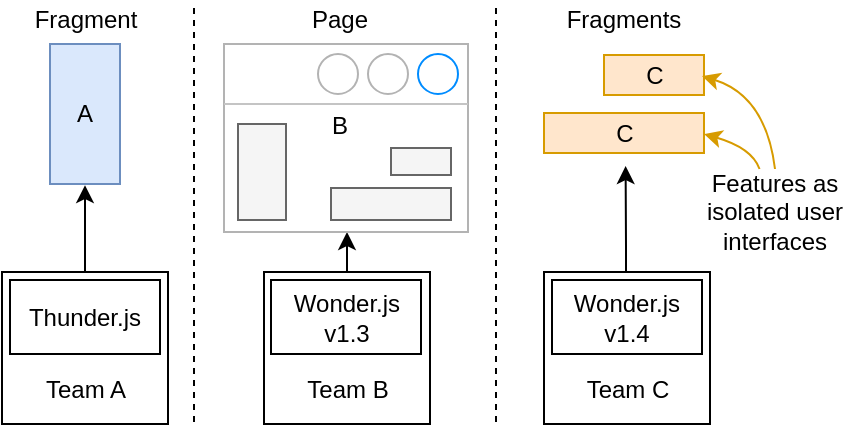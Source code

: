 <mxfile version="19.0.3" type="device"><diagram id="HzXOMAhnW4ZiWweqKmJj" name="Page-1"><mxGraphModel dx="477" dy="494" grid="0" gridSize="10" guides="1" tooltips="1" connect="1" arrows="1" fold="1" page="1" pageScale="1" pageWidth="433" pageHeight="215" math="0" shadow="0"><root><mxCell id="0"/><mxCell id="1" parent="0"/><mxCell id="wSx3LSNwBpZHZG6BDUpZ-6" value="" style="rounded=0;whiteSpace=wrap;html=1;strokeColor=#d79b00;fillColor=#ffe6cc;" parent="1" vertex="1"><mxGeometry x="306" y="27.5" width="50" height="20" as="geometry"/></mxCell><mxCell id="wSx3LSNwBpZHZG6BDUpZ-7" value="" style="rounded=0;whiteSpace=wrap;html=1;strokeColor=#d79b00;fillColor=#ffe6cc;" parent="1" vertex="1"><mxGeometry x="276" y="56.5" width="80" height="20" as="geometry"/></mxCell><mxCell id="wSx3LSNwBpZHZG6BDUpZ-8" value="C" style="text;html=1;strokeColor=none;fillColor=#ffe6cc;align=center;verticalAlign=middle;whiteSpace=wrap;rounded=0;" parent="1" vertex="1"><mxGeometry x="323.5" y="31.5" width="15" height="12" as="geometry"/></mxCell><mxCell id="wSx3LSNwBpZHZG6BDUpZ-9" value="C" style="text;html=1;strokeColor=none;fillColor=#ffe6cc;align=center;verticalAlign=middle;whiteSpace=wrap;rounded=0;" parent="1" vertex="1"><mxGeometry x="308.5" y="60.5" width="15" height="12" as="geometry"/></mxCell><mxCell id="wSx3LSNwBpZHZG6BDUpZ-10" value="" style="rounded=0;whiteSpace=wrap;html=1;strokeColor=#6c8ebf;fillColor=#dae8fc;" parent="1" vertex="1"><mxGeometry x="29" y="22" width="35" height="70" as="geometry"/></mxCell><mxCell id="wSx3LSNwBpZHZG6BDUpZ-11" value="A" style="text;html=1;strokeColor=none;fillColor=none;align=center;verticalAlign=middle;whiteSpace=wrap;rounded=0;fontColor=#000000;" parent="1" vertex="1"><mxGeometry x="40" y="47.5" width="13" height="19" as="geometry"/></mxCell><mxCell id="wSx3LSNwBpZHZG6BDUpZ-13" value="Fragment" style="text;html=1;strokeColor=none;fillColor=none;align=center;verticalAlign=middle;whiteSpace=wrap;rounded=0;" parent="1" vertex="1"><mxGeometry x="16.5" width="60" height="19" as="geometry"/></mxCell><mxCell id="wSx3LSNwBpZHZG6BDUpZ-14" value="Page" style="text;html=1;strokeColor=none;fillColor=none;align=center;verticalAlign=middle;whiteSpace=wrap;rounded=0;" parent="1" vertex="1"><mxGeometry x="144" width="60" height="19" as="geometry"/></mxCell><mxCell id="wSx3LSNwBpZHZG6BDUpZ-15" value="Fragments" style="text;html=1;strokeColor=none;fillColor=none;align=center;verticalAlign=middle;whiteSpace=wrap;rounded=0;" parent="1" vertex="1"><mxGeometry x="286" width="60" height="19" as="geometry"/></mxCell><mxCell id="wSx3LSNwBpZHZG6BDUpZ-35" style="edgeStyle=orthogonalEdgeStyle;rounded=0;orthogonalLoop=1;jettySize=auto;html=1;" parent="1" source="wSx3LSNwBpZHZG6BDUpZ-16" edge="1"><mxGeometry relative="1" as="geometry"><mxPoint x="46.5" y="92.571" as="targetPoint"/></mxGeometry></mxCell><mxCell id="wSx3LSNwBpZHZG6BDUpZ-16" value="" style="rounded=0;whiteSpace=wrap;html=1;" parent="1" vertex="1"><mxGeometry x="5" y="136" width="83" height="76" as="geometry"/></mxCell><mxCell id="wSx3LSNwBpZHZG6BDUpZ-18" value="Thunder.js" style="rounded=0;whiteSpace=wrap;html=1;" parent="1" vertex="1"><mxGeometry x="9" y="140" width="75" height="37" as="geometry"/></mxCell><mxCell id="wSx3LSNwBpZHZG6BDUpZ-44" style="edgeStyle=orthogonalEdgeStyle;rounded=0;orthogonalLoop=1;jettySize=auto;html=1;entryX=0.509;entryY=0.998;entryDx=0;entryDy=0;entryPerimeter=0;" parent="1" source="wSx3LSNwBpZHZG6BDUpZ-23" target="wSx3LSNwBpZHZG6BDUpZ-39" edge="1"><mxGeometry relative="1" as="geometry"/></mxCell><mxCell id="wSx3LSNwBpZHZG6BDUpZ-23" value="" style="rounded=0;whiteSpace=wrap;html=1;" parent="1" vertex="1"><mxGeometry x="136" y="136" width="83" height="76" as="geometry"/></mxCell><mxCell id="wSx3LSNwBpZHZG6BDUpZ-24" value="Wonder.js&lt;br&gt;v1.3" style="rounded=0;whiteSpace=wrap;html=1;" parent="1" vertex="1"><mxGeometry x="139.5" y="140" width="75" height="37" as="geometry"/></mxCell><mxCell id="wSx3LSNwBpZHZG6BDUpZ-32" style="edgeStyle=orthogonalEdgeStyle;rounded=0;orthogonalLoop=1;jettySize=auto;html=1;entryX=0.498;entryY=1.017;entryDx=0;entryDy=0;entryPerimeter=0;" parent="1" edge="1"><mxGeometry relative="1" as="geometry"><mxPoint x="315.486" y="163" as="sourcePoint"/><mxPoint x="316.804" y="83.02" as="targetPoint"/><Array as="points"><mxPoint x="317" y="163"/><mxPoint x="317" y="123"/></Array></mxGeometry></mxCell><mxCell id="wSx3LSNwBpZHZG6BDUpZ-25" value="" style="rounded=0;whiteSpace=wrap;html=1;" parent="1" vertex="1"><mxGeometry x="276" y="136" width="83" height="76" as="geometry"/></mxCell><mxCell id="wSx3LSNwBpZHZG6BDUpZ-26" value="Wonder.js&lt;br&gt;v1.4" style="rounded=0;whiteSpace=wrap;html=1;" parent="1" vertex="1"><mxGeometry x="280" y="140" width="75" height="37" as="geometry"/></mxCell><mxCell id="wSx3LSNwBpZHZG6BDUpZ-27" value="" style="endArrow=none;dashed=1;html=1;rounded=0;" parent="1" edge="1"><mxGeometry width="50" height="50" relative="1" as="geometry"><mxPoint x="101" y="211" as="sourcePoint"/><mxPoint x="101" y="3" as="targetPoint"/></mxGeometry></mxCell><mxCell id="wSx3LSNwBpZHZG6BDUpZ-28" value="" style="endArrow=none;dashed=1;html=1;rounded=0;" parent="1" edge="1"><mxGeometry width="50" height="50" relative="1" as="geometry"><mxPoint x="252" y="211" as="sourcePoint"/><mxPoint x="252" y="3" as="targetPoint"/></mxGeometry></mxCell><mxCell id="wSx3LSNwBpZHZG6BDUpZ-29" value="Team A" style="text;html=1;strokeColor=none;fillColor=none;align=center;verticalAlign=middle;whiteSpace=wrap;rounded=0;" parent="1" vertex="1"><mxGeometry x="16.5" y="180" width="60" height="30" as="geometry"/></mxCell><mxCell id="wSx3LSNwBpZHZG6BDUpZ-30" value="Team B" style="text;html=1;strokeColor=none;fillColor=none;align=center;verticalAlign=middle;whiteSpace=wrap;rounded=0;" parent="1" vertex="1"><mxGeometry x="147.5" y="180" width="60" height="30" as="geometry"/></mxCell><mxCell id="wSx3LSNwBpZHZG6BDUpZ-31" value="Team C" style="text;html=1;strokeColor=none;fillColor=none;align=center;verticalAlign=middle;whiteSpace=wrap;rounded=0;" parent="1" vertex="1"><mxGeometry x="287.5" y="180" width="60" height="30" as="geometry"/></mxCell><mxCell id="wSx3LSNwBpZHZG6BDUpZ-36" value="Features as isolated user interfaces" style="text;html=1;strokeColor=none;fillColor=none;align=center;verticalAlign=middle;whiteSpace=wrap;rounded=0;" parent="1" vertex="1"><mxGeometry x="355" y="84.5" width="73" height="43" as="geometry"/></mxCell><mxCell id="wSx3LSNwBpZHZG6BDUpZ-37" value="" style="curved=1;endArrow=classic;html=1;rounded=0;exitX=0.5;exitY=0;exitDx=0;exitDy=0;fillColor=#ffe6cc;strokeColor=#d79b00;" parent="1" source="wSx3LSNwBpZHZG6BDUpZ-36" edge="1"><mxGeometry width="50" height="50" relative="1" as="geometry"><mxPoint x="423" y="98" as="sourcePoint"/><mxPoint x="355" y="38" as="targetPoint"/><Array as="points"><mxPoint x="387" y="48"/></Array></mxGeometry></mxCell><mxCell id="wSx3LSNwBpZHZG6BDUpZ-38" value="" style="curved=1;endArrow=classic;html=1;rounded=0;fillColor=#ffe6cc;strokeColor=#d79b00;" parent="1" source="wSx3LSNwBpZHZG6BDUpZ-36" edge="1"><mxGeometry width="50" height="50" relative="1" as="geometry"><mxPoint x="431" y="110.5" as="sourcePoint"/><mxPoint x="356" y="67" as="targetPoint"/><Array as="points"><mxPoint x="380" y="74"/></Array></mxGeometry></mxCell><mxCell id="wSx3LSNwBpZHZG6BDUpZ-39" value="" style="strokeWidth=1;shadow=0;dashed=0;align=center;html=1;shape=mxgraph.mockup.containers.window;align=left;verticalAlign=top;spacingLeft=8;strokeColor2=#008cff;strokeColor3=#c4c4c4;fontColor=#666666;mainText=;fontSize=17;labelBackgroundColor=none;strokeColor=#B3B3B3;" parent="1" vertex="1"><mxGeometry x="116" y="22" width="122" height="94" as="geometry"/></mxCell><mxCell id="wSx3LSNwBpZHZG6BDUpZ-40" value="" style="rounded=0;whiteSpace=wrap;html=1;fontColor=#333333;strokeColor=#666666;fillColor=#f5f5f5;" parent="1" vertex="1"><mxGeometry x="123" y="62" width="24" height="48" as="geometry"/></mxCell><mxCell id="wSx3LSNwBpZHZG6BDUpZ-41" value="" style="rounded=0;whiteSpace=wrap;html=1;strokeColor=#666666;fillColor=#f5f5f5;fontColor=#333333;" parent="1" vertex="1"><mxGeometry x="199.5" y="74" width="30" height="13.5" as="geometry"/></mxCell><mxCell id="wSx3LSNwBpZHZG6BDUpZ-42" value="" style="rounded=0;whiteSpace=wrap;html=1;strokeColor=#666666;fillColor=#f5f5f5;fontColor=#333333;" parent="1" vertex="1"><mxGeometry x="169.5" y="94" width="60" height="16" as="geometry"/></mxCell><mxCell id="wSx3LSNwBpZHZG6BDUpZ-43" value="B" style="text;html=1;strokeColor=none;fillColor=none;align=center;verticalAlign=middle;whiteSpace=wrap;rounded=0;" parent="1" vertex="1"><mxGeometry x="165" y="55" width="18" height="16" as="geometry"/></mxCell></root></mxGraphModel></diagram></mxfile>